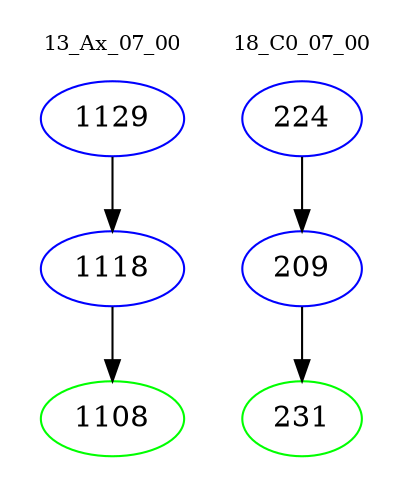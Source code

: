 digraph{
subgraph cluster_0 {
color = white
label = "13_Ax_07_00";
fontsize=10;
T0_1129 [label="1129", color="blue"]
T0_1129 -> T0_1118 [color="black"]
T0_1118 [label="1118", color="blue"]
T0_1118 -> T0_1108 [color="black"]
T0_1108 [label="1108", color="green"]
}
subgraph cluster_1 {
color = white
label = "18_C0_07_00";
fontsize=10;
T1_224 [label="224", color="blue"]
T1_224 -> T1_209 [color="black"]
T1_209 [label="209", color="blue"]
T1_209 -> T1_231 [color="black"]
T1_231 [label="231", color="green"]
}
}
